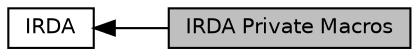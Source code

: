 digraph "IRDA Private Macros"
{
  edge [fontname="Helvetica",fontsize="10",labelfontname="Helvetica",labelfontsize="10"];
  node [fontname="Helvetica",fontsize="10",shape=box];
  rankdir=LR;
  Node1 [label="IRDA Private Macros",height=0.2,width=0.4,color="black", fillcolor="grey75", style="filled", fontcolor="black",tooltip=" "];
  Node2 [label="IRDA",height=0.2,width=0.4,color="black", fillcolor="white", style="filled",URL="$group___i_r_d_a.html",tooltip="HAL IRDA module driver."];
  Node2->Node1 [shape=plaintext, dir="back", style="solid"];
}
